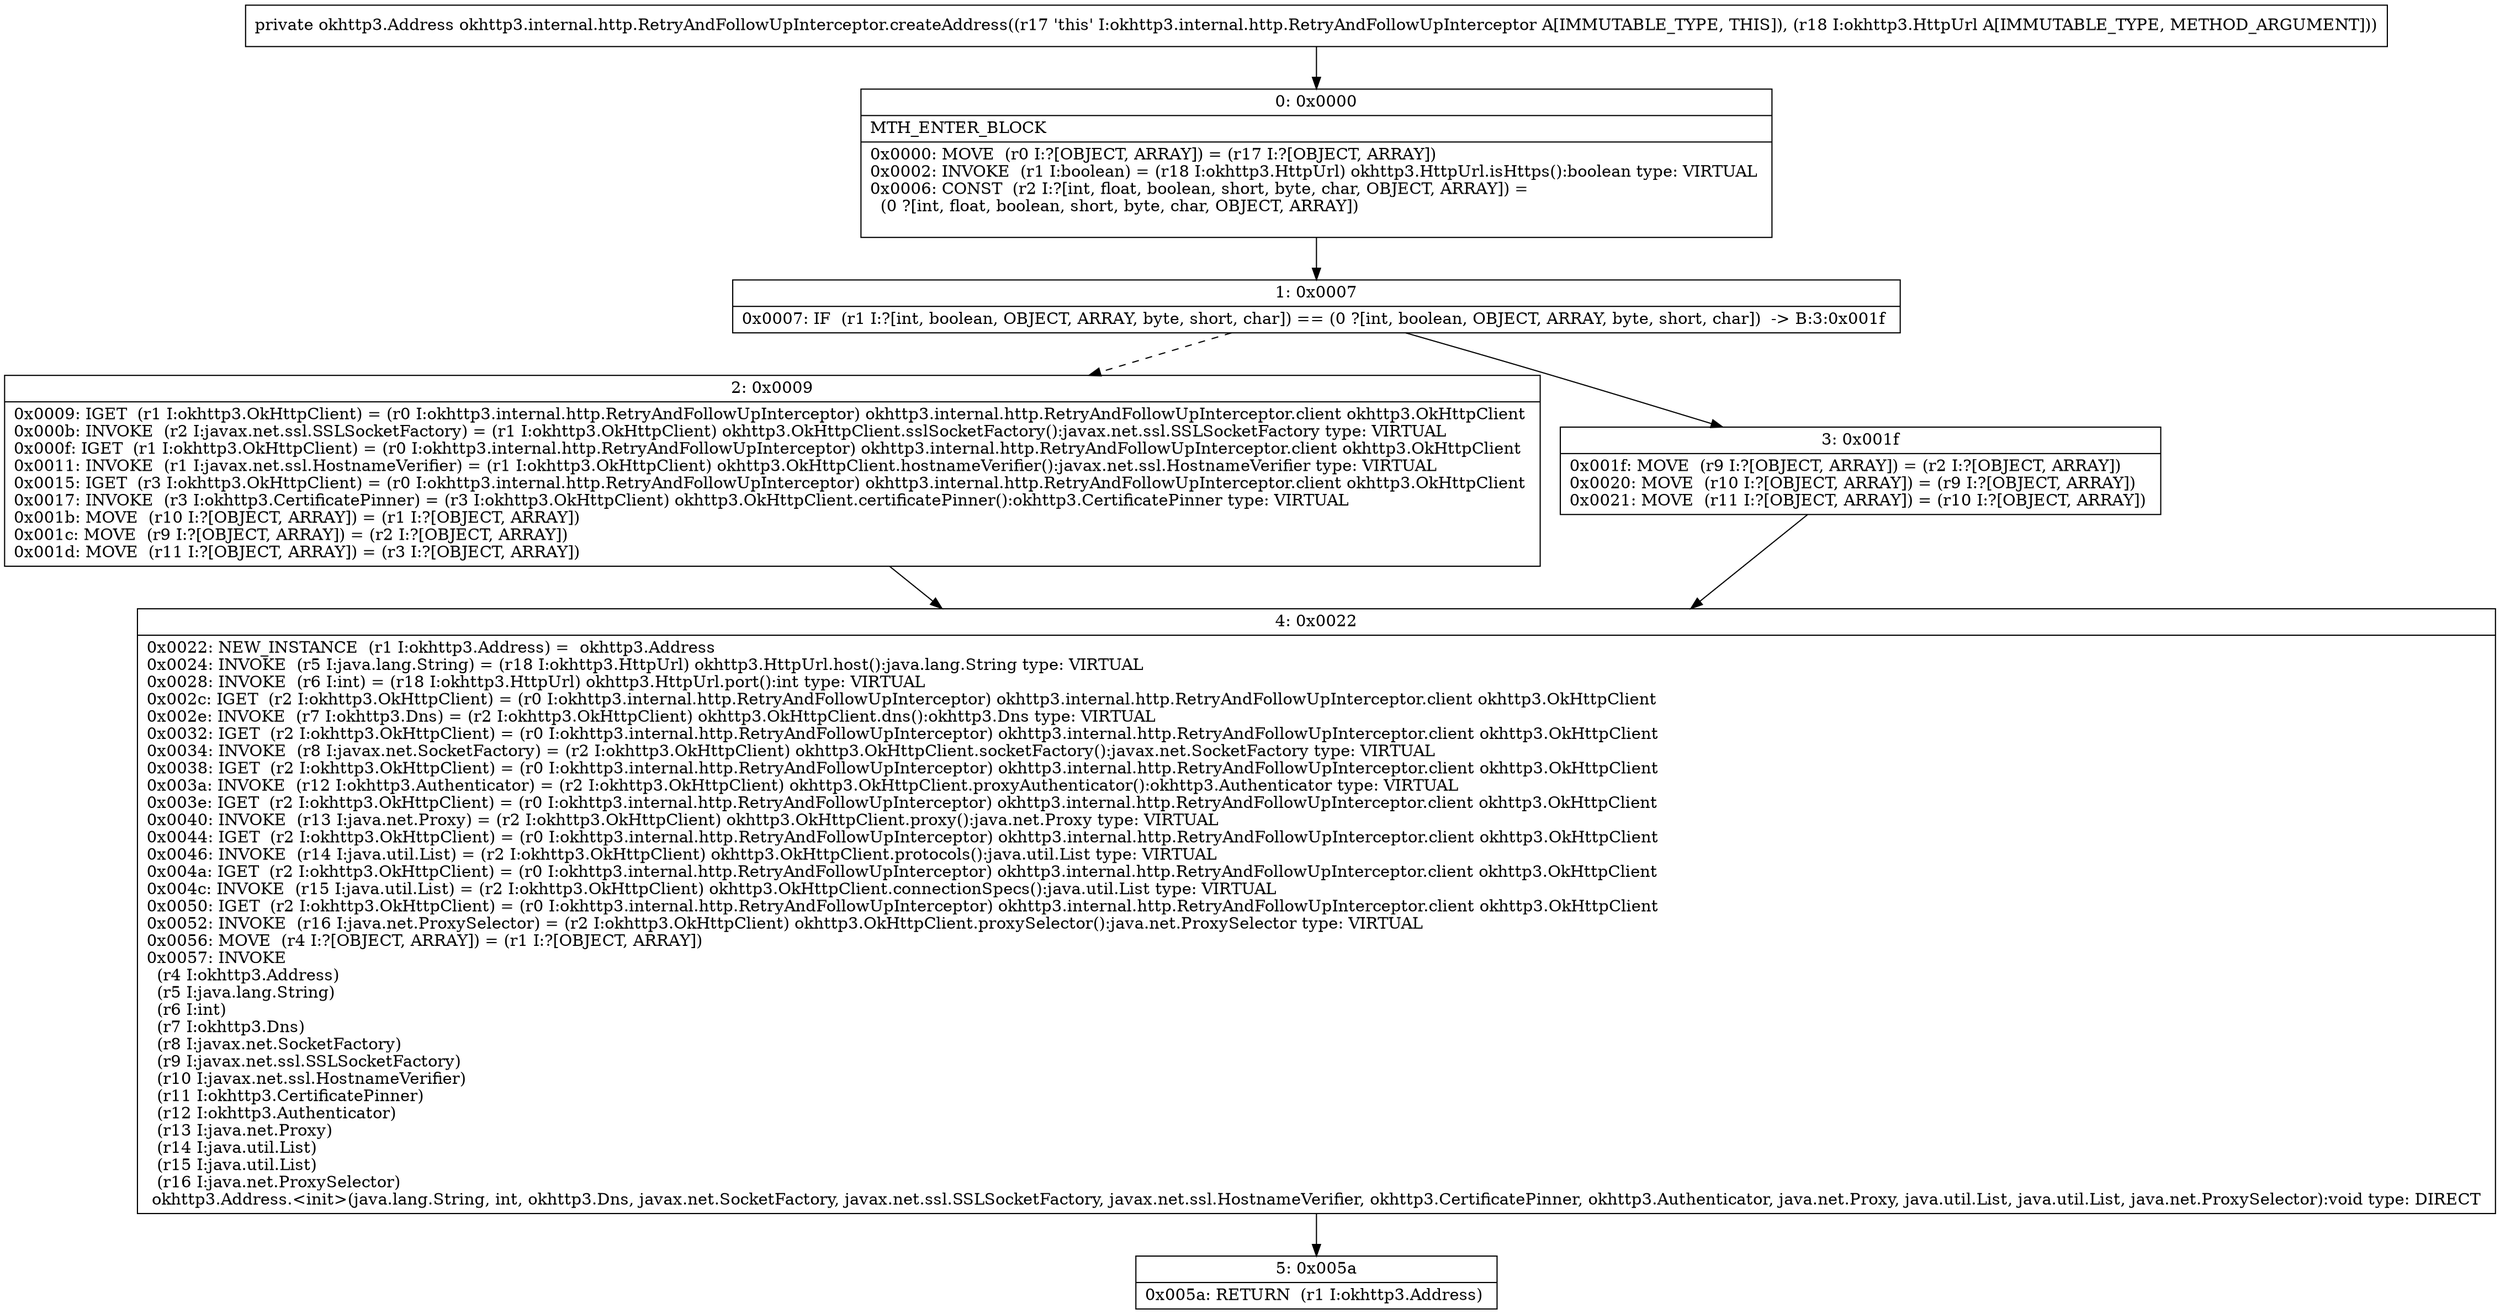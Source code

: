 digraph "CFG forokhttp3.internal.http.RetryAndFollowUpInterceptor.createAddress(Lokhttp3\/HttpUrl;)Lokhttp3\/Address;" {
Node_0 [shape=record,label="{0\:\ 0x0000|MTH_ENTER_BLOCK\l|0x0000: MOVE  (r0 I:?[OBJECT, ARRAY]) = (r17 I:?[OBJECT, ARRAY]) \l0x0002: INVOKE  (r1 I:boolean) = (r18 I:okhttp3.HttpUrl) okhttp3.HttpUrl.isHttps():boolean type: VIRTUAL \l0x0006: CONST  (r2 I:?[int, float, boolean, short, byte, char, OBJECT, ARRAY]) = \l  (0 ?[int, float, boolean, short, byte, char, OBJECT, ARRAY])\l \l}"];
Node_1 [shape=record,label="{1\:\ 0x0007|0x0007: IF  (r1 I:?[int, boolean, OBJECT, ARRAY, byte, short, char]) == (0 ?[int, boolean, OBJECT, ARRAY, byte, short, char])  \-\> B:3:0x001f \l}"];
Node_2 [shape=record,label="{2\:\ 0x0009|0x0009: IGET  (r1 I:okhttp3.OkHttpClient) = (r0 I:okhttp3.internal.http.RetryAndFollowUpInterceptor) okhttp3.internal.http.RetryAndFollowUpInterceptor.client okhttp3.OkHttpClient \l0x000b: INVOKE  (r2 I:javax.net.ssl.SSLSocketFactory) = (r1 I:okhttp3.OkHttpClient) okhttp3.OkHttpClient.sslSocketFactory():javax.net.ssl.SSLSocketFactory type: VIRTUAL \l0x000f: IGET  (r1 I:okhttp3.OkHttpClient) = (r0 I:okhttp3.internal.http.RetryAndFollowUpInterceptor) okhttp3.internal.http.RetryAndFollowUpInterceptor.client okhttp3.OkHttpClient \l0x0011: INVOKE  (r1 I:javax.net.ssl.HostnameVerifier) = (r1 I:okhttp3.OkHttpClient) okhttp3.OkHttpClient.hostnameVerifier():javax.net.ssl.HostnameVerifier type: VIRTUAL \l0x0015: IGET  (r3 I:okhttp3.OkHttpClient) = (r0 I:okhttp3.internal.http.RetryAndFollowUpInterceptor) okhttp3.internal.http.RetryAndFollowUpInterceptor.client okhttp3.OkHttpClient \l0x0017: INVOKE  (r3 I:okhttp3.CertificatePinner) = (r3 I:okhttp3.OkHttpClient) okhttp3.OkHttpClient.certificatePinner():okhttp3.CertificatePinner type: VIRTUAL \l0x001b: MOVE  (r10 I:?[OBJECT, ARRAY]) = (r1 I:?[OBJECT, ARRAY]) \l0x001c: MOVE  (r9 I:?[OBJECT, ARRAY]) = (r2 I:?[OBJECT, ARRAY]) \l0x001d: MOVE  (r11 I:?[OBJECT, ARRAY]) = (r3 I:?[OBJECT, ARRAY]) \l}"];
Node_3 [shape=record,label="{3\:\ 0x001f|0x001f: MOVE  (r9 I:?[OBJECT, ARRAY]) = (r2 I:?[OBJECT, ARRAY]) \l0x0020: MOVE  (r10 I:?[OBJECT, ARRAY]) = (r9 I:?[OBJECT, ARRAY]) \l0x0021: MOVE  (r11 I:?[OBJECT, ARRAY]) = (r10 I:?[OBJECT, ARRAY]) \l}"];
Node_4 [shape=record,label="{4\:\ 0x0022|0x0022: NEW_INSTANCE  (r1 I:okhttp3.Address) =  okhttp3.Address \l0x0024: INVOKE  (r5 I:java.lang.String) = (r18 I:okhttp3.HttpUrl) okhttp3.HttpUrl.host():java.lang.String type: VIRTUAL \l0x0028: INVOKE  (r6 I:int) = (r18 I:okhttp3.HttpUrl) okhttp3.HttpUrl.port():int type: VIRTUAL \l0x002c: IGET  (r2 I:okhttp3.OkHttpClient) = (r0 I:okhttp3.internal.http.RetryAndFollowUpInterceptor) okhttp3.internal.http.RetryAndFollowUpInterceptor.client okhttp3.OkHttpClient \l0x002e: INVOKE  (r7 I:okhttp3.Dns) = (r2 I:okhttp3.OkHttpClient) okhttp3.OkHttpClient.dns():okhttp3.Dns type: VIRTUAL \l0x0032: IGET  (r2 I:okhttp3.OkHttpClient) = (r0 I:okhttp3.internal.http.RetryAndFollowUpInterceptor) okhttp3.internal.http.RetryAndFollowUpInterceptor.client okhttp3.OkHttpClient \l0x0034: INVOKE  (r8 I:javax.net.SocketFactory) = (r2 I:okhttp3.OkHttpClient) okhttp3.OkHttpClient.socketFactory():javax.net.SocketFactory type: VIRTUAL \l0x0038: IGET  (r2 I:okhttp3.OkHttpClient) = (r0 I:okhttp3.internal.http.RetryAndFollowUpInterceptor) okhttp3.internal.http.RetryAndFollowUpInterceptor.client okhttp3.OkHttpClient \l0x003a: INVOKE  (r12 I:okhttp3.Authenticator) = (r2 I:okhttp3.OkHttpClient) okhttp3.OkHttpClient.proxyAuthenticator():okhttp3.Authenticator type: VIRTUAL \l0x003e: IGET  (r2 I:okhttp3.OkHttpClient) = (r0 I:okhttp3.internal.http.RetryAndFollowUpInterceptor) okhttp3.internal.http.RetryAndFollowUpInterceptor.client okhttp3.OkHttpClient \l0x0040: INVOKE  (r13 I:java.net.Proxy) = (r2 I:okhttp3.OkHttpClient) okhttp3.OkHttpClient.proxy():java.net.Proxy type: VIRTUAL \l0x0044: IGET  (r2 I:okhttp3.OkHttpClient) = (r0 I:okhttp3.internal.http.RetryAndFollowUpInterceptor) okhttp3.internal.http.RetryAndFollowUpInterceptor.client okhttp3.OkHttpClient \l0x0046: INVOKE  (r14 I:java.util.List) = (r2 I:okhttp3.OkHttpClient) okhttp3.OkHttpClient.protocols():java.util.List type: VIRTUAL \l0x004a: IGET  (r2 I:okhttp3.OkHttpClient) = (r0 I:okhttp3.internal.http.RetryAndFollowUpInterceptor) okhttp3.internal.http.RetryAndFollowUpInterceptor.client okhttp3.OkHttpClient \l0x004c: INVOKE  (r15 I:java.util.List) = (r2 I:okhttp3.OkHttpClient) okhttp3.OkHttpClient.connectionSpecs():java.util.List type: VIRTUAL \l0x0050: IGET  (r2 I:okhttp3.OkHttpClient) = (r0 I:okhttp3.internal.http.RetryAndFollowUpInterceptor) okhttp3.internal.http.RetryAndFollowUpInterceptor.client okhttp3.OkHttpClient \l0x0052: INVOKE  (r16 I:java.net.ProxySelector) = (r2 I:okhttp3.OkHttpClient) okhttp3.OkHttpClient.proxySelector():java.net.ProxySelector type: VIRTUAL \l0x0056: MOVE  (r4 I:?[OBJECT, ARRAY]) = (r1 I:?[OBJECT, ARRAY]) \l0x0057: INVOKE  \l  (r4 I:okhttp3.Address)\l  (r5 I:java.lang.String)\l  (r6 I:int)\l  (r7 I:okhttp3.Dns)\l  (r8 I:javax.net.SocketFactory)\l  (r9 I:javax.net.ssl.SSLSocketFactory)\l  (r10 I:javax.net.ssl.HostnameVerifier)\l  (r11 I:okhttp3.CertificatePinner)\l  (r12 I:okhttp3.Authenticator)\l  (r13 I:java.net.Proxy)\l  (r14 I:java.util.List)\l  (r15 I:java.util.List)\l  (r16 I:java.net.ProxySelector)\l okhttp3.Address.\<init\>(java.lang.String, int, okhttp3.Dns, javax.net.SocketFactory, javax.net.ssl.SSLSocketFactory, javax.net.ssl.HostnameVerifier, okhttp3.CertificatePinner, okhttp3.Authenticator, java.net.Proxy, java.util.List, java.util.List, java.net.ProxySelector):void type: DIRECT \l}"];
Node_5 [shape=record,label="{5\:\ 0x005a|0x005a: RETURN  (r1 I:okhttp3.Address) \l}"];
MethodNode[shape=record,label="{private okhttp3.Address okhttp3.internal.http.RetryAndFollowUpInterceptor.createAddress((r17 'this' I:okhttp3.internal.http.RetryAndFollowUpInterceptor A[IMMUTABLE_TYPE, THIS]), (r18 I:okhttp3.HttpUrl A[IMMUTABLE_TYPE, METHOD_ARGUMENT])) }"];
MethodNode -> Node_0;
Node_0 -> Node_1;
Node_1 -> Node_2[style=dashed];
Node_1 -> Node_3;
Node_2 -> Node_4;
Node_3 -> Node_4;
Node_4 -> Node_5;
}

